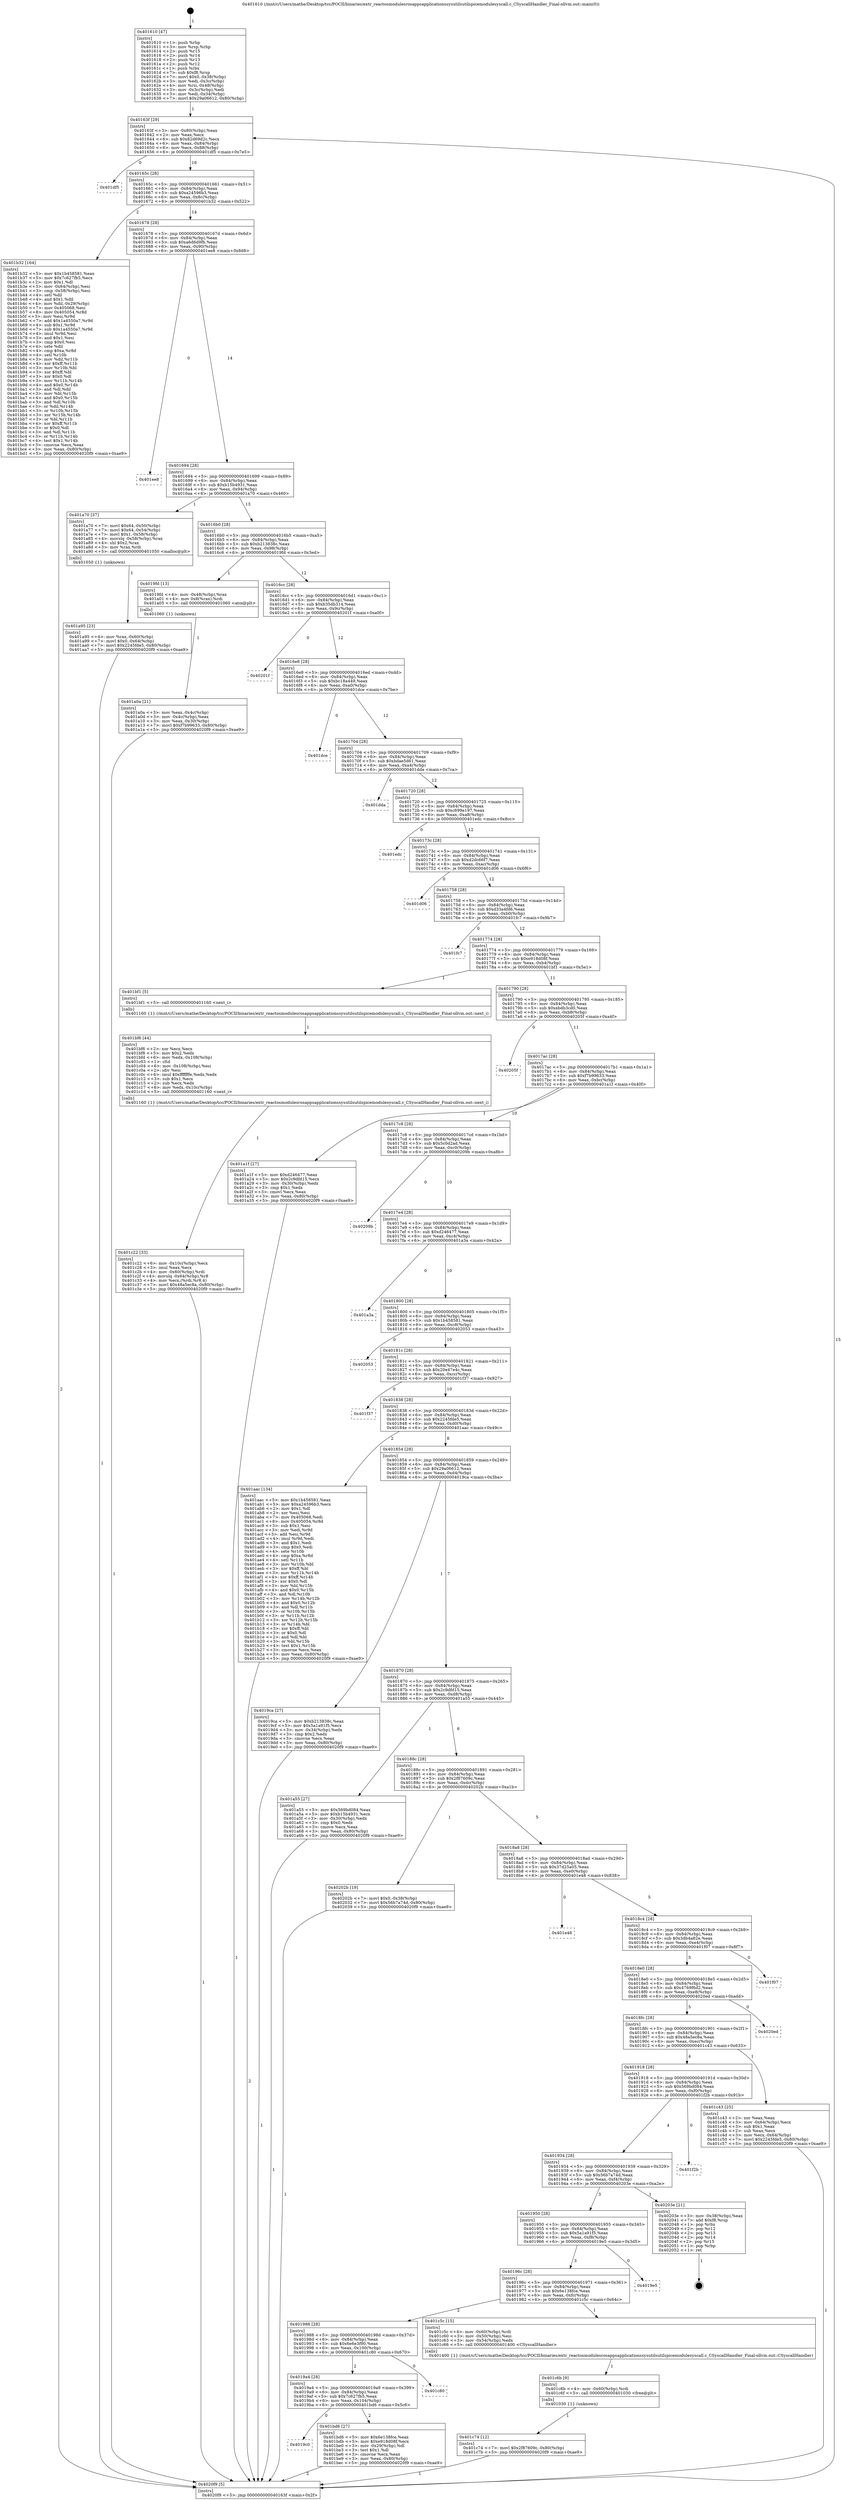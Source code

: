 digraph "0x401610" {
  label = "0x401610 (/mnt/c/Users/mathe/Desktop/tcc/POCII/binaries/extr_reactosmodulesrosappsapplicationssysutilsutilspicemodulesyscall.c_CSyscallHandler_Final-ollvm.out::main(0))"
  labelloc = "t"
  node[shape=record]

  Entry [label="",width=0.3,height=0.3,shape=circle,fillcolor=black,style=filled]
  "0x40163f" [label="{
     0x40163f [29]\l
     | [instrs]\l
     &nbsp;&nbsp;0x40163f \<+3\>: mov -0x80(%rbp),%eax\l
     &nbsp;&nbsp;0x401642 \<+2\>: mov %eax,%ecx\l
     &nbsp;&nbsp;0x401644 \<+6\>: sub $0x82d69d2c,%ecx\l
     &nbsp;&nbsp;0x40164a \<+6\>: mov %eax,-0x84(%rbp)\l
     &nbsp;&nbsp;0x401650 \<+6\>: mov %ecx,-0x88(%rbp)\l
     &nbsp;&nbsp;0x401656 \<+6\>: je 0000000000401df5 \<main+0x7e5\>\l
  }"]
  "0x401df5" [label="{
     0x401df5\l
  }", style=dashed]
  "0x40165c" [label="{
     0x40165c [28]\l
     | [instrs]\l
     &nbsp;&nbsp;0x40165c \<+5\>: jmp 0000000000401661 \<main+0x51\>\l
     &nbsp;&nbsp;0x401661 \<+6\>: mov -0x84(%rbp),%eax\l
     &nbsp;&nbsp;0x401667 \<+5\>: sub $0xa24596b3,%eax\l
     &nbsp;&nbsp;0x40166c \<+6\>: mov %eax,-0x8c(%rbp)\l
     &nbsp;&nbsp;0x401672 \<+6\>: je 0000000000401b32 \<main+0x522\>\l
  }"]
  Exit [label="",width=0.3,height=0.3,shape=circle,fillcolor=black,style=filled,peripheries=2]
  "0x401b32" [label="{
     0x401b32 [164]\l
     | [instrs]\l
     &nbsp;&nbsp;0x401b32 \<+5\>: mov $0x1b458581,%eax\l
     &nbsp;&nbsp;0x401b37 \<+5\>: mov $0x7c627fb5,%ecx\l
     &nbsp;&nbsp;0x401b3c \<+2\>: mov $0x1,%dl\l
     &nbsp;&nbsp;0x401b3e \<+3\>: mov -0x64(%rbp),%esi\l
     &nbsp;&nbsp;0x401b41 \<+3\>: cmp -0x58(%rbp),%esi\l
     &nbsp;&nbsp;0x401b44 \<+4\>: setl %dil\l
     &nbsp;&nbsp;0x401b48 \<+4\>: and $0x1,%dil\l
     &nbsp;&nbsp;0x401b4c \<+4\>: mov %dil,-0x29(%rbp)\l
     &nbsp;&nbsp;0x401b50 \<+7\>: mov 0x405068,%esi\l
     &nbsp;&nbsp;0x401b57 \<+8\>: mov 0x405054,%r8d\l
     &nbsp;&nbsp;0x401b5f \<+3\>: mov %esi,%r9d\l
     &nbsp;&nbsp;0x401b62 \<+7\>: add $0x1a4550a7,%r9d\l
     &nbsp;&nbsp;0x401b69 \<+4\>: sub $0x1,%r9d\l
     &nbsp;&nbsp;0x401b6d \<+7\>: sub $0x1a4550a7,%r9d\l
     &nbsp;&nbsp;0x401b74 \<+4\>: imul %r9d,%esi\l
     &nbsp;&nbsp;0x401b78 \<+3\>: and $0x1,%esi\l
     &nbsp;&nbsp;0x401b7b \<+3\>: cmp $0x0,%esi\l
     &nbsp;&nbsp;0x401b7e \<+4\>: sete %dil\l
     &nbsp;&nbsp;0x401b82 \<+4\>: cmp $0xa,%r8d\l
     &nbsp;&nbsp;0x401b86 \<+4\>: setl %r10b\l
     &nbsp;&nbsp;0x401b8a \<+3\>: mov %dil,%r11b\l
     &nbsp;&nbsp;0x401b8d \<+4\>: xor $0xff,%r11b\l
     &nbsp;&nbsp;0x401b91 \<+3\>: mov %r10b,%bl\l
     &nbsp;&nbsp;0x401b94 \<+3\>: xor $0xff,%bl\l
     &nbsp;&nbsp;0x401b97 \<+3\>: xor $0x0,%dl\l
     &nbsp;&nbsp;0x401b9a \<+3\>: mov %r11b,%r14b\l
     &nbsp;&nbsp;0x401b9d \<+4\>: and $0x0,%r14b\l
     &nbsp;&nbsp;0x401ba1 \<+3\>: and %dl,%dil\l
     &nbsp;&nbsp;0x401ba4 \<+3\>: mov %bl,%r15b\l
     &nbsp;&nbsp;0x401ba7 \<+4\>: and $0x0,%r15b\l
     &nbsp;&nbsp;0x401bab \<+3\>: and %dl,%r10b\l
     &nbsp;&nbsp;0x401bae \<+3\>: or %dil,%r14b\l
     &nbsp;&nbsp;0x401bb1 \<+3\>: or %r10b,%r15b\l
     &nbsp;&nbsp;0x401bb4 \<+3\>: xor %r15b,%r14b\l
     &nbsp;&nbsp;0x401bb7 \<+3\>: or %bl,%r11b\l
     &nbsp;&nbsp;0x401bba \<+4\>: xor $0xff,%r11b\l
     &nbsp;&nbsp;0x401bbe \<+3\>: or $0x0,%dl\l
     &nbsp;&nbsp;0x401bc1 \<+3\>: and %dl,%r11b\l
     &nbsp;&nbsp;0x401bc4 \<+3\>: or %r11b,%r14b\l
     &nbsp;&nbsp;0x401bc7 \<+4\>: test $0x1,%r14b\l
     &nbsp;&nbsp;0x401bcb \<+3\>: cmovne %ecx,%eax\l
     &nbsp;&nbsp;0x401bce \<+3\>: mov %eax,-0x80(%rbp)\l
     &nbsp;&nbsp;0x401bd1 \<+5\>: jmp 00000000004020f9 \<main+0xae9\>\l
  }"]
  "0x401678" [label="{
     0x401678 [28]\l
     | [instrs]\l
     &nbsp;&nbsp;0x401678 \<+5\>: jmp 000000000040167d \<main+0x6d\>\l
     &nbsp;&nbsp;0x40167d \<+6\>: mov -0x84(%rbp),%eax\l
     &nbsp;&nbsp;0x401683 \<+5\>: sub $0xa6d6d9fb,%eax\l
     &nbsp;&nbsp;0x401688 \<+6\>: mov %eax,-0x90(%rbp)\l
     &nbsp;&nbsp;0x40168e \<+6\>: je 0000000000401ee8 \<main+0x8d8\>\l
  }"]
  "0x401c74" [label="{
     0x401c74 [12]\l
     | [instrs]\l
     &nbsp;&nbsp;0x401c74 \<+7\>: movl $0x2f87609c,-0x80(%rbp)\l
     &nbsp;&nbsp;0x401c7b \<+5\>: jmp 00000000004020f9 \<main+0xae9\>\l
  }"]
  "0x401ee8" [label="{
     0x401ee8\l
  }", style=dashed]
  "0x401694" [label="{
     0x401694 [28]\l
     | [instrs]\l
     &nbsp;&nbsp;0x401694 \<+5\>: jmp 0000000000401699 \<main+0x89\>\l
     &nbsp;&nbsp;0x401699 \<+6\>: mov -0x84(%rbp),%eax\l
     &nbsp;&nbsp;0x40169f \<+5\>: sub $0xb15b4931,%eax\l
     &nbsp;&nbsp;0x4016a4 \<+6\>: mov %eax,-0x94(%rbp)\l
     &nbsp;&nbsp;0x4016aa \<+6\>: je 0000000000401a70 \<main+0x460\>\l
  }"]
  "0x401c6b" [label="{
     0x401c6b [9]\l
     | [instrs]\l
     &nbsp;&nbsp;0x401c6b \<+4\>: mov -0x60(%rbp),%rdi\l
     &nbsp;&nbsp;0x401c6f \<+5\>: call 0000000000401030 \<free@plt\>\l
     | [calls]\l
     &nbsp;&nbsp;0x401030 \{1\} (unknown)\l
  }"]
  "0x401a70" [label="{
     0x401a70 [37]\l
     | [instrs]\l
     &nbsp;&nbsp;0x401a70 \<+7\>: movl $0x64,-0x50(%rbp)\l
     &nbsp;&nbsp;0x401a77 \<+7\>: movl $0x64,-0x54(%rbp)\l
     &nbsp;&nbsp;0x401a7e \<+7\>: movl $0x1,-0x58(%rbp)\l
     &nbsp;&nbsp;0x401a85 \<+4\>: movslq -0x58(%rbp),%rax\l
     &nbsp;&nbsp;0x401a89 \<+4\>: shl $0x2,%rax\l
     &nbsp;&nbsp;0x401a8d \<+3\>: mov %rax,%rdi\l
     &nbsp;&nbsp;0x401a90 \<+5\>: call 0000000000401050 \<malloc@plt\>\l
     | [calls]\l
     &nbsp;&nbsp;0x401050 \{1\} (unknown)\l
  }"]
  "0x4016b0" [label="{
     0x4016b0 [28]\l
     | [instrs]\l
     &nbsp;&nbsp;0x4016b0 \<+5\>: jmp 00000000004016b5 \<main+0xa5\>\l
     &nbsp;&nbsp;0x4016b5 \<+6\>: mov -0x84(%rbp),%eax\l
     &nbsp;&nbsp;0x4016bb \<+5\>: sub $0xb213838c,%eax\l
     &nbsp;&nbsp;0x4016c0 \<+6\>: mov %eax,-0x98(%rbp)\l
     &nbsp;&nbsp;0x4016c6 \<+6\>: je 00000000004019fd \<main+0x3ed\>\l
  }"]
  "0x401c22" [label="{
     0x401c22 [33]\l
     | [instrs]\l
     &nbsp;&nbsp;0x401c22 \<+6\>: mov -0x10c(%rbp),%ecx\l
     &nbsp;&nbsp;0x401c28 \<+3\>: imul %eax,%ecx\l
     &nbsp;&nbsp;0x401c2b \<+4\>: mov -0x60(%rbp),%rdi\l
     &nbsp;&nbsp;0x401c2f \<+4\>: movslq -0x64(%rbp),%r8\l
     &nbsp;&nbsp;0x401c33 \<+4\>: mov %ecx,(%rdi,%r8,4)\l
     &nbsp;&nbsp;0x401c37 \<+7\>: movl $0x48a5ec8a,-0x80(%rbp)\l
     &nbsp;&nbsp;0x401c3e \<+5\>: jmp 00000000004020f9 \<main+0xae9\>\l
  }"]
  "0x4019fd" [label="{
     0x4019fd [13]\l
     | [instrs]\l
     &nbsp;&nbsp;0x4019fd \<+4\>: mov -0x48(%rbp),%rax\l
     &nbsp;&nbsp;0x401a01 \<+4\>: mov 0x8(%rax),%rdi\l
     &nbsp;&nbsp;0x401a05 \<+5\>: call 0000000000401060 \<atoi@plt\>\l
     | [calls]\l
     &nbsp;&nbsp;0x401060 \{1\} (unknown)\l
  }"]
  "0x4016cc" [label="{
     0x4016cc [28]\l
     | [instrs]\l
     &nbsp;&nbsp;0x4016cc \<+5\>: jmp 00000000004016d1 \<main+0xc1\>\l
     &nbsp;&nbsp;0x4016d1 \<+6\>: mov -0x84(%rbp),%eax\l
     &nbsp;&nbsp;0x4016d7 \<+5\>: sub $0xb35db314,%eax\l
     &nbsp;&nbsp;0x4016dc \<+6\>: mov %eax,-0x9c(%rbp)\l
     &nbsp;&nbsp;0x4016e2 \<+6\>: je 000000000040201f \<main+0xa0f\>\l
  }"]
  "0x401bf6" [label="{
     0x401bf6 [44]\l
     | [instrs]\l
     &nbsp;&nbsp;0x401bf6 \<+2\>: xor %ecx,%ecx\l
     &nbsp;&nbsp;0x401bf8 \<+5\>: mov $0x2,%edx\l
     &nbsp;&nbsp;0x401bfd \<+6\>: mov %edx,-0x108(%rbp)\l
     &nbsp;&nbsp;0x401c03 \<+1\>: cltd\l
     &nbsp;&nbsp;0x401c04 \<+6\>: mov -0x108(%rbp),%esi\l
     &nbsp;&nbsp;0x401c0a \<+2\>: idiv %esi\l
     &nbsp;&nbsp;0x401c0c \<+6\>: imul $0xfffffffe,%edx,%edx\l
     &nbsp;&nbsp;0x401c12 \<+3\>: sub $0x1,%ecx\l
     &nbsp;&nbsp;0x401c15 \<+2\>: sub %ecx,%edx\l
     &nbsp;&nbsp;0x401c17 \<+6\>: mov %edx,-0x10c(%rbp)\l
     &nbsp;&nbsp;0x401c1d \<+5\>: call 0000000000401160 \<next_i\>\l
     | [calls]\l
     &nbsp;&nbsp;0x401160 \{1\} (/mnt/c/Users/mathe/Desktop/tcc/POCII/binaries/extr_reactosmodulesrosappsapplicationssysutilsutilspicemodulesyscall.c_CSyscallHandler_Final-ollvm.out::next_i)\l
  }"]
  "0x40201f" [label="{
     0x40201f\l
  }", style=dashed]
  "0x4016e8" [label="{
     0x4016e8 [28]\l
     | [instrs]\l
     &nbsp;&nbsp;0x4016e8 \<+5\>: jmp 00000000004016ed \<main+0xdd\>\l
     &nbsp;&nbsp;0x4016ed \<+6\>: mov -0x84(%rbp),%eax\l
     &nbsp;&nbsp;0x4016f3 \<+5\>: sub $0xbc18a449,%eax\l
     &nbsp;&nbsp;0x4016f8 \<+6\>: mov %eax,-0xa0(%rbp)\l
     &nbsp;&nbsp;0x4016fe \<+6\>: je 0000000000401dce \<main+0x7be\>\l
  }"]
  "0x4019c0" [label="{
     0x4019c0\l
  }", style=dashed]
  "0x401dce" [label="{
     0x401dce\l
  }", style=dashed]
  "0x401704" [label="{
     0x401704 [28]\l
     | [instrs]\l
     &nbsp;&nbsp;0x401704 \<+5\>: jmp 0000000000401709 \<main+0xf9\>\l
     &nbsp;&nbsp;0x401709 \<+6\>: mov -0x84(%rbp),%eax\l
     &nbsp;&nbsp;0x40170f \<+5\>: sub $0xbdae5d61,%eax\l
     &nbsp;&nbsp;0x401714 \<+6\>: mov %eax,-0xa4(%rbp)\l
     &nbsp;&nbsp;0x40171a \<+6\>: je 0000000000401dda \<main+0x7ca\>\l
  }"]
  "0x401bd6" [label="{
     0x401bd6 [27]\l
     | [instrs]\l
     &nbsp;&nbsp;0x401bd6 \<+5\>: mov $0x6e138fce,%eax\l
     &nbsp;&nbsp;0x401bdb \<+5\>: mov $0xe918d08f,%ecx\l
     &nbsp;&nbsp;0x401be0 \<+3\>: mov -0x29(%rbp),%dl\l
     &nbsp;&nbsp;0x401be3 \<+3\>: test $0x1,%dl\l
     &nbsp;&nbsp;0x401be6 \<+3\>: cmovne %ecx,%eax\l
     &nbsp;&nbsp;0x401be9 \<+3\>: mov %eax,-0x80(%rbp)\l
     &nbsp;&nbsp;0x401bec \<+5\>: jmp 00000000004020f9 \<main+0xae9\>\l
  }"]
  "0x401dda" [label="{
     0x401dda\l
  }", style=dashed]
  "0x401720" [label="{
     0x401720 [28]\l
     | [instrs]\l
     &nbsp;&nbsp;0x401720 \<+5\>: jmp 0000000000401725 \<main+0x115\>\l
     &nbsp;&nbsp;0x401725 \<+6\>: mov -0x84(%rbp),%eax\l
     &nbsp;&nbsp;0x40172b \<+5\>: sub $0xc699e197,%eax\l
     &nbsp;&nbsp;0x401730 \<+6\>: mov %eax,-0xa8(%rbp)\l
     &nbsp;&nbsp;0x401736 \<+6\>: je 0000000000401edc \<main+0x8cc\>\l
  }"]
  "0x4019a4" [label="{
     0x4019a4 [28]\l
     | [instrs]\l
     &nbsp;&nbsp;0x4019a4 \<+5\>: jmp 00000000004019a9 \<main+0x399\>\l
     &nbsp;&nbsp;0x4019a9 \<+6\>: mov -0x84(%rbp),%eax\l
     &nbsp;&nbsp;0x4019af \<+5\>: sub $0x7c627fb5,%eax\l
     &nbsp;&nbsp;0x4019b4 \<+6\>: mov %eax,-0x104(%rbp)\l
     &nbsp;&nbsp;0x4019ba \<+6\>: je 0000000000401bd6 \<main+0x5c6\>\l
  }"]
  "0x401edc" [label="{
     0x401edc\l
  }", style=dashed]
  "0x40173c" [label="{
     0x40173c [28]\l
     | [instrs]\l
     &nbsp;&nbsp;0x40173c \<+5\>: jmp 0000000000401741 \<main+0x131\>\l
     &nbsp;&nbsp;0x401741 \<+6\>: mov -0x84(%rbp),%eax\l
     &nbsp;&nbsp;0x401747 \<+5\>: sub $0xd2dc66f7,%eax\l
     &nbsp;&nbsp;0x40174c \<+6\>: mov %eax,-0xac(%rbp)\l
     &nbsp;&nbsp;0x401752 \<+6\>: je 0000000000401d06 \<main+0x6f6\>\l
  }"]
  "0x401c80" [label="{
     0x401c80\l
  }", style=dashed]
  "0x401d06" [label="{
     0x401d06\l
  }", style=dashed]
  "0x401758" [label="{
     0x401758 [28]\l
     | [instrs]\l
     &nbsp;&nbsp;0x401758 \<+5\>: jmp 000000000040175d \<main+0x14d\>\l
     &nbsp;&nbsp;0x40175d \<+6\>: mov -0x84(%rbp),%eax\l
     &nbsp;&nbsp;0x401763 \<+5\>: sub $0xd33a4fd6,%eax\l
     &nbsp;&nbsp;0x401768 \<+6\>: mov %eax,-0xb0(%rbp)\l
     &nbsp;&nbsp;0x40176e \<+6\>: je 0000000000401fc7 \<main+0x9b7\>\l
  }"]
  "0x401988" [label="{
     0x401988 [28]\l
     | [instrs]\l
     &nbsp;&nbsp;0x401988 \<+5\>: jmp 000000000040198d \<main+0x37d\>\l
     &nbsp;&nbsp;0x40198d \<+6\>: mov -0x84(%rbp),%eax\l
     &nbsp;&nbsp;0x401993 \<+5\>: sub $0x6e6e3f90,%eax\l
     &nbsp;&nbsp;0x401998 \<+6\>: mov %eax,-0x100(%rbp)\l
     &nbsp;&nbsp;0x40199e \<+6\>: je 0000000000401c80 \<main+0x670\>\l
  }"]
  "0x401fc7" [label="{
     0x401fc7\l
  }", style=dashed]
  "0x401774" [label="{
     0x401774 [28]\l
     | [instrs]\l
     &nbsp;&nbsp;0x401774 \<+5\>: jmp 0000000000401779 \<main+0x169\>\l
     &nbsp;&nbsp;0x401779 \<+6\>: mov -0x84(%rbp),%eax\l
     &nbsp;&nbsp;0x40177f \<+5\>: sub $0xe918d08f,%eax\l
     &nbsp;&nbsp;0x401784 \<+6\>: mov %eax,-0xb4(%rbp)\l
     &nbsp;&nbsp;0x40178a \<+6\>: je 0000000000401bf1 \<main+0x5e1\>\l
  }"]
  "0x401c5c" [label="{
     0x401c5c [15]\l
     | [instrs]\l
     &nbsp;&nbsp;0x401c5c \<+4\>: mov -0x60(%rbp),%rdi\l
     &nbsp;&nbsp;0x401c60 \<+3\>: mov -0x50(%rbp),%esi\l
     &nbsp;&nbsp;0x401c63 \<+3\>: mov -0x54(%rbp),%edx\l
     &nbsp;&nbsp;0x401c66 \<+5\>: call 0000000000401400 \<CSyscallHandler\>\l
     | [calls]\l
     &nbsp;&nbsp;0x401400 \{1\} (/mnt/c/Users/mathe/Desktop/tcc/POCII/binaries/extr_reactosmodulesrosappsapplicationssysutilsutilspicemodulesyscall.c_CSyscallHandler_Final-ollvm.out::CSyscallHandler)\l
  }"]
  "0x401bf1" [label="{
     0x401bf1 [5]\l
     | [instrs]\l
     &nbsp;&nbsp;0x401bf1 \<+5\>: call 0000000000401160 \<next_i\>\l
     | [calls]\l
     &nbsp;&nbsp;0x401160 \{1\} (/mnt/c/Users/mathe/Desktop/tcc/POCII/binaries/extr_reactosmodulesrosappsapplicationssysutilsutilspicemodulesyscall.c_CSyscallHandler_Final-ollvm.out::next_i)\l
  }"]
  "0x401790" [label="{
     0x401790 [28]\l
     | [instrs]\l
     &nbsp;&nbsp;0x401790 \<+5\>: jmp 0000000000401795 \<main+0x185\>\l
     &nbsp;&nbsp;0x401795 \<+6\>: mov -0x84(%rbp),%eax\l
     &nbsp;&nbsp;0x40179b \<+5\>: sub $0xebdb3cd0,%eax\l
     &nbsp;&nbsp;0x4017a0 \<+6\>: mov %eax,-0xb8(%rbp)\l
     &nbsp;&nbsp;0x4017a6 \<+6\>: je 000000000040205f \<main+0xa4f\>\l
  }"]
  "0x40196c" [label="{
     0x40196c [28]\l
     | [instrs]\l
     &nbsp;&nbsp;0x40196c \<+5\>: jmp 0000000000401971 \<main+0x361\>\l
     &nbsp;&nbsp;0x401971 \<+6\>: mov -0x84(%rbp),%eax\l
     &nbsp;&nbsp;0x401977 \<+5\>: sub $0x6e138fce,%eax\l
     &nbsp;&nbsp;0x40197c \<+6\>: mov %eax,-0xfc(%rbp)\l
     &nbsp;&nbsp;0x401982 \<+6\>: je 0000000000401c5c \<main+0x64c\>\l
  }"]
  "0x40205f" [label="{
     0x40205f\l
  }", style=dashed]
  "0x4017ac" [label="{
     0x4017ac [28]\l
     | [instrs]\l
     &nbsp;&nbsp;0x4017ac \<+5\>: jmp 00000000004017b1 \<main+0x1a1\>\l
     &nbsp;&nbsp;0x4017b1 \<+6\>: mov -0x84(%rbp),%eax\l
     &nbsp;&nbsp;0x4017b7 \<+5\>: sub $0xf7b99633,%eax\l
     &nbsp;&nbsp;0x4017bc \<+6\>: mov %eax,-0xbc(%rbp)\l
     &nbsp;&nbsp;0x4017c2 \<+6\>: je 0000000000401a1f \<main+0x40f\>\l
  }"]
  "0x4019e5" [label="{
     0x4019e5\l
  }", style=dashed]
  "0x401a1f" [label="{
     0x401a1f [27]\l
     | [instrs]\l
     &nbsp;&nbsp;0x401a1f \<+5\>: mov $0xd246477,%eax\l
     &nbsp;&nbsp;0x401a24 \<+5\>: mov $0x2c9dfd15,%ecx\l
     &nbsp;&nbsp;0x401a29 \<+3\>: mov -0x30(%rbp),%edx\l
     &nbsp;&nbsp;0x401a2c \<+3\>: cmp $0x1,%edx\l
     &nbsp;&nbsp;0x401a2f \<+3\>: cmovl %ecx,%eax\l
     &nbsp;&nbsp;0x401a32 \<+3\>: mov %eax,-0x80(%rbp)\l
     &nbsp;&nbsp;0x401a35 \<+5\>: jmp 00000000004020f9 \<main+0xae9\>\l
  }"]
  "0x4017c8" [label="{
     0x4017c8 [28]\l
     | [instrs]\l
     &nbsp;&nbsp;0x4017c8 \<+5\>: jmp 00000000004017cd \<main+0x1bd\>\l
     &nbsp;&nbsp;0x4017cd \<+6\>: mov -0x84(%rbp),%eax\l
     &nbsp;&nbsp;0x4017d3 \<+5\>: sub $0x5c0d2ad,%eax\l
     &nbsp;&nbsp;0x4017d8 \<+6\>: mov %eax,-0xc0(%rbp)\l
     &nbsp;&nbsp;0x4017de \<+6\>: je 000000000040209b \<main+0xa8b\>\l
  }"]
  "0x401950" [label="{
     0x401950 [28]\l
     | [instrs]\l
     &nbsp;&nbsp;0x401950 \<+5\>: jmp 0000000000401955 \<main+0x345\>\l
     &nbsp;&nbsp;0x401955 \<+6\>: mov -0x84(%rbp),%eax\l
     &nbsp;&nbsp;0x40195b \<+5\>: sub $0x5a1a91f5,%eax\l
     &nbsp;&nbsp;0x401960 \<+6\>: mov %eax,-0xf8(%rbp)\l
     &nbsp;&nbsp;0x401966 \<+6\>: je 00000000004019e5 \<main+0x3d5\>\l
  }"]
  "0x40209b" [label="{
     0x40209b\l
  }", style=dashed]
  "0x4017e4" [label="{
     0x4017e4 [28]\l
     | [instrs]\l
     &nbsp;&nbsp;0x4017e4 \<+5\>: jmp 00000000004017e9 \<main+0x1d9\>\l
     &nbsp;&nbsp;0x4017e9 \<+6\>: mov -0x84(%rbp),%eax\l
     &nbsp;&nbsp;0x4017ef \<+5\>: sub $0xd246477,%eax\l
     &nbsp;&nbsp;0x4017f4 \<+6\>: mov %eax,-0xc4(%rbp)\l
     &nbsp;&nbsp;0x4017fa \<+6\>: je 0000000000401a3a \<main+0x42a\>\l
  }"]
  "0x40203e" [label="{
     0x40203e [21]\l
     | [instrs]\l
     &nbsp;&nbsp;0x40203e \<+3\>: mov -0x38(%rbp),%eax\l
     &nbsp;&nbsp;0x402041 \<+7\>: add $0xf8,%rsp\l
     &nbsp;&nbsp;0x402048 \<+1\>: pop %rbx\l
     &nbsp;&nbsp;0x402049 \<+2\>: pop %r12\l
     &nbsp;&nbsp;0x40204b \<+2\>: pop %r13\l
     &nbsp;&nbsp;0x40204d \<+2\>: pop %r14\l
     &nbsp;&nbsp;0x40204f \<+2\>: pop %r15\l
     &nbsp;&nbsp;0x402051 \<+1\>: pop %rbp\l
     &nbsp;&nbsp;0x402052 \<+1\>: ret\l
  }"]
  "0x401a3a" [label="{
     0x401a3a\l
  }", style=dashed]
  "0x401800" [label="{
     0x401800 [28]\l
     | [instrs]\l
     &nbsp;&nbsp;0x401800 \<+5\>: jmp 0000000000401805 \<main+0x1f5\>\l
     &nbsp;&nbsp;0x401805 \<+6\>: mov -0x84(%rbp),%eax\l
     &nbsp;&nbsp;0x40180b \<+5\>: sub $0x1b458581,%eax\l
     &nbsp;&nbsp;0x401810 \<+6\>: mov %eax,-0xc8(%rbp)\l
     &nbsp;&nbsp;0x401816 \<+6\>: je 0000000000402053 \<main+0xa43\>\l
  }"]
  "0x401934" [label="{
     0x401934 [28]\l
     | [instrs]\l
     &nbsp;&nbsp;0x401934 \<+5\>: jmp 0000000000401939 \<main+0x329\>\l
     &nbsp;&nbsp;0x401939 \<+6\>: mov -0x84(%rbp),%eax\l
     &nbsp;&nbsp;0x40193f \<+5\>: sub $0x56b7a74d,%eax\l
     &nbsp;&nbsp;0x401944 \<+6\>: mov %eax,-0xf4(%rbp)\l
     &nbsp;&nbsp;0x40194a \<+6\>: je 000000000040203e \<main+0xa2e\>\l
  }"]
  "0x402053" [label="{
     0x402053\l
  }", style=dashed]
  "0x40181c" [label="{
     0x40181c [28]\l
     | [instrs]\l
     &nbsp;&nbsp;0x40181c \<+5\>: jmp 0000000000401821 \<main+0x211\>\l
     &nbsp;&nbsp;0x401821 \<+6\>: mov -0x84(%rbp),%eax\l
     &nbsp;&nbsp;0x401827 \<+5\>: sub $0x20e47e4c,%eax\l
     &nbsp;&nbsp;0x40182c \<+6\>: mov %eax,-0xcc(%rbp)\l
     &nbsp;&nbsp;0x401832 \<+6\>: je 0000000000401f37 \<main+0x927\>\l
  }"]
  "0x401f2b" [label="{
     0x401f2b\l
  }", style=dashed]
  "0x401f37" [label="{
     0x401f37\l
  }", style=dashed]
  "0x401838" [label="{
     0x401838 [28]\l
     | [instrs]\l
     &nbsp;&nbsp;0x401838 \<+5\>: jmp 000000000040183d \<main+0x22d\>\l
     &nbsp;&nbsp;0x40183d \<+6\>: mov -0x84(%rbp),%eax\l
     &nbsp;&nbsp;0x401843 \<+5\>: sub $0x2245fde5,%eax\l
     &nbsp;&nbsp;0x401848 \<+6\>: mov %eax,-0xd0(%rbp)\l
     &nbsp;&nbsp;0x40184e \<+6\>: je 0000000000401aac \<main+0x49c\>\l
  }"]
  "0x401918" [label="{
     0x401918 [28]\l
     | [instrs]\l
     &nbsp;&nbsp;0x401918 \<+5\>: jmp 000000000040191d \<main+0x30d\>\l
     &nbsp;&nbsp;0x40191d \<+6\>: mov -0x84(%rbp),%eax\l
     &nbsp;&nbsp;0x401923 \<+5\>: sub $0x569bd084,%eax\l
     &nbsp;&nbsp;0x401928 \<+6\>: mov %eax,-0xf0(%rbp)\l
     &nbsp;&nbsp;0x40192e \<+6\>: je 0000000000401f2b \<main+0x91b\>\l
  }"]
  "0x401aac" [label="{
     0x401aac [134]\l
     | [instrs]\l
     &nbsp;&nbsp;0x401aac \<+5\>: mov $0x1b458581,%eax\l
     &nbsp;&nbsp;0x401ab1 \<+5\>: mov $0xa24596b3,%ecx\l
     &nbsp;&nbsp;0x401ab6 \<+2\>: mov $0x1,%dl\l
     &nbsp;&nbsp;0x401ab8 \<+2\>: xor %esi,%esi\l
     &nbsp;&nbsp;0x401aba \<+7\>: mov 0x405068,%edi\l
     &nbsp;&nbsp;0x401ac1 \<+8\>: mov 0x405054,%r8d\l
     &nbsp;&nbsp;0x401ac9 \<+3\>: sub $0x1,%esi\l
     &nbsp;&nbsp;0x401acc \<+3\>: mov %edi,%r9d\l
     &nbsp;&nbsp;0x401acf \<+3\>: add %esi,%r9d\l
     &nbsp;&nbsp;0x401ad2 \<+4\>: imul %r9d,%edi\l
     &nbsp;&nbsp;0x401ad6 \<+3\>: and $0x1,%edi\l
     &nbsp;&nbsp;0x401ad9 \<+3\>: cmp $0x0,%edi\l
     &nbsp;&nbsp;0x401adc \<+4\>: sete %r10b\l
     &nbsp;&nbsp;0x401ae0 \<+4\>: cmp $0xa,%r8d\l
     &nbsp;&nbsp;0x401ae4 \<+4\>: setl %r11b\l
     &nbsp;&nbsp;0x401ae8 \<+3\>: mov %r10b,%bl\l
     &nbsp;&nbsp;0x401aeb \<+3\>: xor $0xff,%bl\l
     &nbsp;&nbsp;0x401aee \<+3\>: mov %r11b,%r14b\l
     &nbsp;&nbsp;0x401af1 \<+4\>: xor $0xff,%r14b\l
     &nbsp;&nbsp;0x401af5 \<+3\>: xor $0x0,%dl\l
     &nbsp;&nbsp;0x401af8 \<+3\>: mov %bl,%r15b\l
     &nbsp;&nbsp;0x401afb \<+4\>: and $0x0,%r15b\l
     &nbsp;&nbsp;0x401aff \<+3\>: and %dl,%r10b\l
     &nbsp;&nbsp;0x401b02 \<+3\>: mov %r14b,%r12b\l
     &nbsp;&nbsp;0x401b05 \<+4\>: and $0x0,%r12b\l
     &nbsp;&nbsp;0x401b09 \<+3\>: and %dl,%r11b\l
     &nbsp;&nbsp;0x401b0c \<+3\>: or %r10b,%r15b\l
     &nbsp;&nbsp;0x401b0f \<+3\>: or %r11b,%r12b\l
     &nbsp;&nbsp;0x401b12 \<+3\>: xor %r12b,%r15b\l
     &nbsp;&nbsp;0x401b15 \<+3\>: or %r14b,%bl\l
     &nbsp;&nbsp;0x401b18 \<+3\>: xor $0xff,%bl\l
     &nbsp;&nbsp;0x401b1b \<+3\>: or $0x0,%dl\l
     &nbsp;&nbsp;0x401b1e \<+2\>: and %dl,%bl\l
     &nbsp;&nbsp;0x401b20 \<+3\>: or %bl,%r15b\l
     &nbsp;&nbsp;0x401b23 \<+4\>: test $0x1,%r15b\l
     &nbsp;&nbsp;0x401b27 \<+3\>: cmovne %ecx,%eax\l
     &nbsp;&nbsp;0x401b2a \<+3\>: mov %eax,-0x80(%rbp)\l
     &nbsp;&nbsp;0x401b2d \<+5\>: jmp 00000000004020f9 \<main+0xae9\>\l
  }"]
  "0x401854" [label="{
     0x401854 [28]\l
     | [instrs]\l
     &nbsp;&nbsp;0x401854 \<+5\>: jmp 0000000000401859 \<main+0x249\>\l
     &nbsp;&nbsp;0x401859 \<+6\>: mov -0x84(%rbp),%eax\l
     &nbsp;&nbsp;0x40185f \<+5\>: sub $0x29a06612,%eax\l
     &nbsp;&nbsp;0x401864 \<+6\>: mov %eax,-0xd4(%rbp)\l
     &nbsp;&nbsp;0x40186a \<+6\>: je 00000000004019ca \<main+0x3ba\>\l
  }"]
  "0x401c43" [label="{
     0x401c43 [25]\l
     | [instrs]\l
     &nbsp;&nbsp;0x401c43 \<+2\>: xor %eax,%eax\l
     &nbsp;&nbsp;0x401c45 \<+3\>: mov -0x64(%rbp),%ecx\l
     &nbsp;&nbsp;0x401c48 \<+3\>: sub $0x1,%eax\l
     &nbsp;&nbsp;0x401c4b \<+2\>: sub %eax,%ecx\l
     &nbsp;&nbsp;0x401c4d \<+3\>: mov %ecx,-0x64(%rbp)\l
     &nbsp;&nbsp;0x401c50 \<+7\>: movl $0x2245fde5,-0x80(%rbp)\l
     &nbsp;&nbsp;0x401c57 \<+5\>: jmp 00000000004020f9 \<main+0xae9\>\l
  }"]
  "0x4019ca" [label="{
     0x4019ca [27]\l
     | [instrs]\l
     &nbsp;&nbsp;0x4019ca \<+5\>: mov $0xb213838c,%eax\l
     &nbsp;&nbsp;0x4019cf \<+5\>: mov $0x5a1a91f5,%ecx\l
     &nbsp;&nbsp;0x4019d4 \<+3\>: mov -0x34(%rbp),%edx\l
     &nbsp;&nbsp;0x4019d7 \<+3\>: cmp $0x2,%edx\l
     &nbsp;&nbsp;0x4019da \<+3\>: cmovne %ecx,%eax\l
     &nbsp;&nbsp;0x4019dd \<+3\>: mov %eax,-0x80(%rbp)\l
     &nbsp;&nbsp;0x4019e0 \<+5\>: jmp 00000000004020f9 \<main+0xae9\>\l
  }"]
  "0x401870" [label="{
     0x401870 [28]\l
     | [instrs]\l
     &nbsp;&nbsp;0x401870 \<+5\>: jmp 0000000000401875 \<main+0x265\>\l
     &nbsp;&nbsp;0x401875 \<+6\>: mov -0x84(%rbp),%eax\l
     &nbsp;&nbsp;0x40187b \<+5\>: sub $0x2c9dfd15,%eax\l
     &nbsp;&nbsp;0x401880 \<+6\>: mov %eax,-0xd8(%rbp)\l
     &nbsp;&nbsp;0x401886 \<+6\>: je 0000000000401a55 \<main+0x445\>\l
  }"]
  "0x4020f9" [label="{
     0x4020f9 [5]\l
     | [instrs]\l
     &nbsp;&nbsp;0x4020f9 \<+5\>: jmp 000000000040163f \<main+0x2f\>\l
  }"]
  "0x401610" [label="{
     0x401610 [47]\l
     | [instrs]\l
     &nbsp;&nbsp;0x401610 \<+1\>: push %rbp\l
     &nbsp;&nbsp;0x401611 \<+3\>: mov %rsp,%rbp\l
     &nbsp;&nbsp;0x401614 \<+2\>: push %r15\l
     &nbsp;&nbsp;0x401616 \<+2\>: push %r14\l
     &nbsp;&nbsp;0x401618 \<+2\>: push %r13\l
     &nbsp;&nbsp;0x40161a \<+2\>: push %r12\l
     &nbsp;&nbsp;0x40161c \<+1\>: push %rbx\l
     &nbsp;&nbsp;0x40161d \<+7\>: sub $0xf8,%rsp\l
     &nbsp;&nbsp;0x401624 \<+7\>: movl $0x0,-0x38(%rbp)\l
     &nbsp;&nbsp;0x40162b \<+3\>: mov %edi,-0x3c(%rbp)\l
     &nbsp;&nbsp;0x40162e \<+4\>: mov %rsi,-0x48(%rbp)\l
     &nbsp;&nbsp;0x401632 \<+3\>: mov -0x3c(%rbp),%edi\l
     &nbsp;&nbsp;0x401635 \<+3\>: mov %edi,-0x34(%rbp)\l
     &nbsp;&nbsp;0x401638 \<+7\>: movl $0x29a06612,-0x80(%rbp)\l
  }"]
  "0x401a0a" [label="{
     0x401a0a [21]\l
     | [instrs]\l
     &nbsp;&nbsp;0x401a0a \<+3\>: mov %eax,-0x4c(%rbp)\l
     &nbsp;&nbsp;0x401a0d \<+3\>: mov -0x4c(%rbp),%eax\l
     &nbsp;&nbsp;0x401a10 \<+3\>: mov %eax,-0x30(%rbp)\l
     &nbsp;&nbsp;0x401a13 \<+7\>: movl $0xf7b99633,-0x80(%rbp)\l
     &nbsp;&nbsp;0x401a1a \<+5\>: jmp 00000000004020f9 \<main+0xae9\>\l
  }"]
  "0x4018fc" [label="{
     0x4018fc [28]\l
     | [instrs]\l
     &nbsp;&nbsp;0x4018fc \<+5\>: jmp 0000000000401901 \<main+0x2f1\>\l
     &nbsp;&nbsp;0x401901 \<+6\>: mov -0x84(%rbp),%eax\l
     &nbsp;&nbsp;0x401907 \<+5\>: sub $0x48a5ec8a,%eax\l
     &nbsp;&nbsp;0x40190c \<+6\>: mov %eax,-0xec(%rbp)\l
     &nbsp;&nbsp;0x401912 \<+6\>: je 0000000000401c43 \<main+0x633\>\l
  }"]
  "0x401a55" [label="{
     0x401a55 [27]\l
     | [instrs]\l
     &nbsp;&nbsp;0x401a55 \<+5\>: mov $0x569bd084,%eax\l
     &nbsp;&nbsp;0x401a5a \<+5\>: mov $0xb15b4931,%ecx\l
     &nbsp;&nbsp;0x401a5f \<+3\>: mov -0x30(%rbp),%edx\l
     &nbsp;&nbsp;0x401a62 \<+3\>: cmp $0x0,%edx\l
     &nbsp;&nbsp;0x401a65 \<+3\>: cmove %ecx,%eax\l
     &nbsp;&nbsp;0x401a68 \<+3\>: mov %eax,-0x80(%rbp)\l
     &nbsp;&nbsp;0x401a6b \<+5\>: jmp 00000000004020f9 \<main+0xae9\>\l
  }"]
  "0x40188c" [label="{
     0x40188c [28]\l
     | [instrs]\l
     &nbsp;&nbsp;0x40188c \<+5\>: jmp 0000000000401891 \<main+0x281\>\l
     &nbsp;&nbsp;0x401891 \<+6\>: mov -0x84(%rbp),%eax\l
     &nbsp;&nbsp;0x401897 \<+5\>: sub $0x2f87609c,%eax\l
     &nbsp;&nbsp;0x40189c \<+6\>: mov %eax,-0xdc(%rbp)\l
     &nbsp;&nbsp;0x4018a2 \<+6\>: je 000000000040202b \<main+0xa1b\>\l
  }"]
  "0x401a95" [label="{
     0x401a95 [23]\l
     | [instrs]\l
     &nbsp;&nbsp;0x401a95 \<+4\>: mov %rax,-0x60(%rbp)\l
     &nbsp;&nbsp;0x401a99 \<+7\>: movl $0x0,-0x64(%rbp)\l
     &nbsp;&nbsp;0x401aa0 \<+7\>: movl $0x2245fde5,-0x80(%rbp)\l
     &nbsp;&nbsp;0x401aa7 \<+5\>: jmp 00000000004020f9 \<main+0xae9\>\l
  }"]
  "0x4020ed" [label="{
     0x4020ed\l
  }", style=dashed]
  "0x40202b" [label="{
     0x40202b [19]\l
     | [instrs]\l
     &nbsp;&nbsp;0x40202b \<+7\>: movl $0x0,-0x38(%rbp)\l
     &nbsp;&nbsp;0x402032 \<+7\>: movl $0x56b7a74d,-0x80(%rbp)\l
     &nbsp;&nbsp;0x402039 \<+5\>: jmp 00000000004020f9 \<main+0xae9\>\l
  }"]
  "0x4018a8" [label="{
     0x4018a8 [28]\l
     | [instrs]\l
     &nbsp;&nbsp;0x4018a8 \<+5\>: jmp 00000000004018ad \<main+0x29d\>\l
     &nbsp;&nbsp;0x4018ad \<+6\>: mov -0x84(%rbp),%eax\l
     &nbsp;&nbsp;0x4018b3 \<+5\>: sub $0x37d25a05,%eax\l
     &nbsp;&nbsp;0x4018b8 \<+6\>: mov %eax,-0xe0(%rbp)\l
     &nbsp;&nbsp;0x4018be \<+6\>: je 0000000000401e48 \<main+0x838\>\l
  }"]
  "0x4018e0" [label="{
     0x4018e0 [28]\l
     | [instrs]\l
     &nbsp;&nbsp;0x4018e0 \<+5\>: jmp 00000000004018e5 \<main+0x2d5\>\l
     &nbsp;&nbsp;0x4018e5 \<+6\>: mov -0x84(%rbp),%eax\l
     &nbsp;&nbsp;0x4018eb \<+5\>: sub $0x4769f6d2,%eax\l
     &nbsp;&nbsp;0x4018f0 \<+6\>: mov %eax,-0xe8(%rbp)\l
     &nbsp;&nbsp;0x4018f6 \<+6\>: je 00000000004020ed \<main+0xadd\>\l
  }"]
  "0x401e48" [label="{
     0x401e48\l
  }", style=dashed]
  "0x4018c4" [label="{
     0x4018c4 [28]\l
     | [instrs]\l
     &nbsp;&nbsp;0x4018c4 \<+5\>: jmp 00000000004018c9 \<main+0x2b9\>\l
     &nbsp;&nbsp;0x4018c9 \<+6\>: mov -0x84(%rbp),%eax\l
     &nbsp;&nbsp;0x4018cf \<+5\>: sub $0x3db4a82e,%eax\l
     &nbsp;&nbsp;0x4018d4 \<+6\>: mov %eax,-0xe4(%rbp)\l
     &nbsp;&nbsp;0x4018da \<+6\>: je 0000000000401f07 \<main+0x8f7\>\l
  }"]
  "0x401f07" [label="{
     0x401f07\l
  }", style=dashed]
  Entry -> "0x401610" [label=" 1"]
  "0x40163f" -> "0x401df5" [label=" 0"]
  "0x40163f" -> "0x40165c" [label=" 16"]
  "0x40203e" -> Exit [label=" 1"]
  "0x40165c" -> "0x401b32" [label=" 2"]
  "0x40165c" -> "0x401678" [label=" 14"]
  "0x40202b" -> "0x4020f9" [label=" 1"]
  "0x401678" -> "0x401ee8" [label=" 0"]
  "0x401678" -> "0x401694" [label=" 14"]
  "0x401c74" -> "0x4020f9" [label=" 1"]
  "0x401694" -> "0x401a70" [label=" 1"]
  "0x401694" -> "0x4016b0" [label=" 13"]
  "0x401c6b" -> "0x401c74" [label=" 1"]
  "0x4016b0" -> "0x4019fd" [label=" 1"]
  "0x4016b0" -> "0x4016cc" [label=" 12"]
  "0x401c5c" -> "0x401c6b" [label=" 1"]
  "0x4016cc" -> "0x40201f" [label=" 0"]
  "0x4016cc" -> "0x4016e8" [label=" 12"]
  "0x401c43" -> "0x4020f9" [label=" 1"]
  "0x4016e8" -> "0x401dce" [label=" 0"]
  "0x4016e8" -> "0x401704" [label=" 12"]
  "0x401c22" -> "0x4020f9" [label=" 1"]
  "0x401704" -> "0x401dda" [label=" 0"]
  "0x401704" -> "0x401720" [label=" 12"]
  "0x401bf6" -> "0x401c22" [label=" 1"]
  "0x401720" -> "0x401edc" [label=" 0"]
  "0x401720" -> "0x40173c" [label=" 12"]
  "0x401bd6" -> "0x4020f9" [label=" 2"]
  "0x40173c" -> "0x401d06" [label=" 0"]
  "0x40173c" -> "0x401758" [label=" 12"]
  "0x4019a4" -> "0x4019c0" [label=" 0"]
  "0x401758" -> "0x401fc7" [label=" 0"]
  "0x401758" -> "0x401774" [label=" 12"]
  "0x401bf1" -> "0x401bf6" [label=" 1"]
  "0x401774" -> "0x401bf1" [label=" 1"]
  "0x401774" -> "0x401790" [label=" 11"]
  "0x401988" -> "0x4019a4" [label=" 2"]
  "0x401790" -> "0x40205f" [label=" 0"]
  "0x401790" -> "0x4017ac" [label=" 11"]
  "0x4019a4" -> "0x401bd6" [label=" 2"]
  "0x4017ac" -> "0x401a1f" [label=" 1"]
  "0x4017ac" -> "0x4017c8" [label=" 10"]
  "0x40196c" -> "0x401988" [label=" 2"]
  "0x4017c8" -> "0x40209b" [label=" 0"]
  "0x4017c8" -> "0x4017e4" [label=" 10"]
  "0x401988" -> "0x401c80" [label=" 0"]
  "0x4017e4" -> "0x401a3a" [label=" 0"]
  "0x4017e4" -> "0x401800" [label=" 10"]
  "0x401950" -> "0x40196c" [label=" 3"]
  "0x401800" -> "0x402053" [label=" 0"]
  "0x401800" -> "0x40181c" [label=" 10"]
  "0x40196c" -> "0x401c5c" [label=" 1"]
  "0x40181c" -> "0x401f37" [label=" 0"]
  "0x40181c" -> "0x401838" [label=" 10"]
  "0x401934" -> "0x401950" [label=" 3"]
  "0x401838" -> "0x401aac" [label=" 2"]
  "0x401838" -> "0x401854" [label=" 8"]
  "0x401950" -> "0x4019e5" [label=" 0"]
  "0x401854" -> "0x4019ca" [label=" 1"]
  "0x401854" -> "0x401870" [label=" 7"]
  "0x4019ca" -> "0x4020f9" [label=" 1"]
  "0x401610" -> "0x40163f" [label=" 1"]
  "0x4020f9" -> "0x40163f" [label=" 15"]
  "0x4019fd" -> "0x401a0a" [label=" 1"]
  "0x401a0a" -> "0x4020f9" [label=" 1"]
  "0x401a1f" -> "0x4020f9" [label=" 1"]
  "0x401918" -> "0x401934" [label=" 4"]
  "0x401870" -> "0x401a55" [label=" 1"]
  "0x401870" -> "0x40188c" [label=" 6"]
  "0x401a55" -> "0x4020f9" [label=" 1"]
  "0x401a70" -> "0x401a95" [label=" 1"]
  "0x401a95" -> "0x4020f9" [label=" 1"]
  "0x401aac" -> "0x4020f9" [label=" 2"]
  "0x401b32" -> "0x4020f9" [label=" 2"]
  "0x401934" -> "0x40203e" [label=" 1"]
  "0x40188c" -> "0x40202b" [label=" 1"]
  "0x40188c" -> "0x4018a8" [label=" 5"]
  "0x4018fc" -> "0x401918" [label=" 4"]
  "0x4018a8" -> "0x401e48" [label=" 0"]
  "0x4018a8" -> "0x4018c4" [label=" 5"]
  "0x401918" -> "0x401f2b" [label=" 0"]
  "0x4018c4" -> "0x401f07" [label=" 0"]
  "0x4018c4" -> "0x4018e0" [label=" 5"]
  "0x4018fc" -> "0x401c43" [label=" 1"]
  "0x4018e0" -> "0x4020ed" [label=" 0"]
  "0x4018e0" -> "0x4018fc" [label=" 5"]
}
